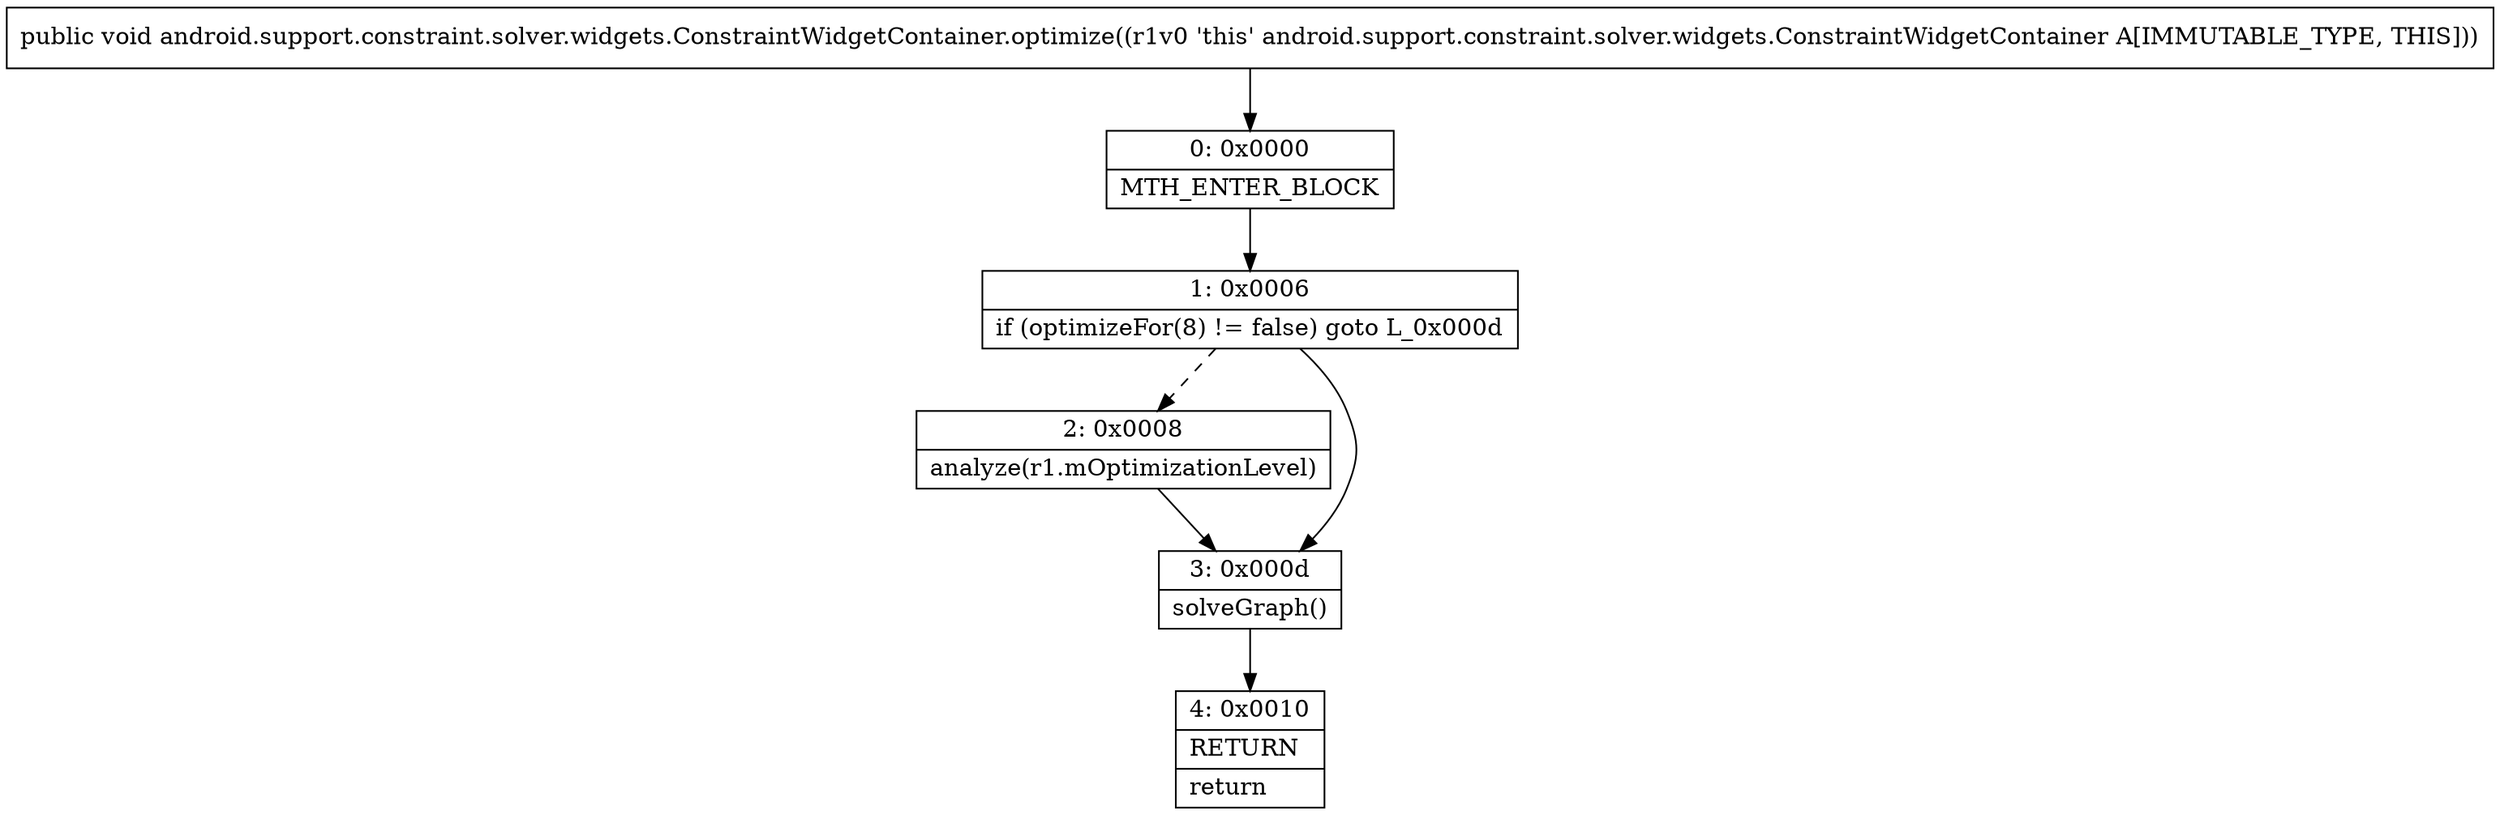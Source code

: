 digraph "CFG forandroid.support.constraint.solver.widgets.ConstraintWidgetContainer.optimize()V" {
Node_0 [shape=record,label="{0\:\ 0x0000|MTH_ENTER_BLOCK\l}"];
Node_1 [shape=record,label="{1\:\ 0x0006|if (optimizeFor(8) != false) goto L_0x000d\l}"];
Node_2 [shape=record,label="{2\:\ 0x0008|analyze(r1.mOptimizationLevel)\l}"];
Node_3 [shape=record,label="{3\:\ 0x000d|solveGraph()\l}"];
Node_4 [shape=record,label="{4\:\ 0x0010|RETURN\l|return\l}"];
MethodNode[shape=record,label="{public void android.support.constraint.solver.widgets.ConstraintWidgetContainer.optimize((r1v0 'this' android.support.constraint.solver.widgets.ConstraintWidgetContainer A[IMMUTABLE_TYPE, THIS])) }"];
MethodNode -> Node_0;
Node_0 -> Node_1;
Node_1 -> Node_2[style=dashed];
Node_1 -> Node_3;
Node_2 -> Node_3;
Node_3 -> Node_4;
}

